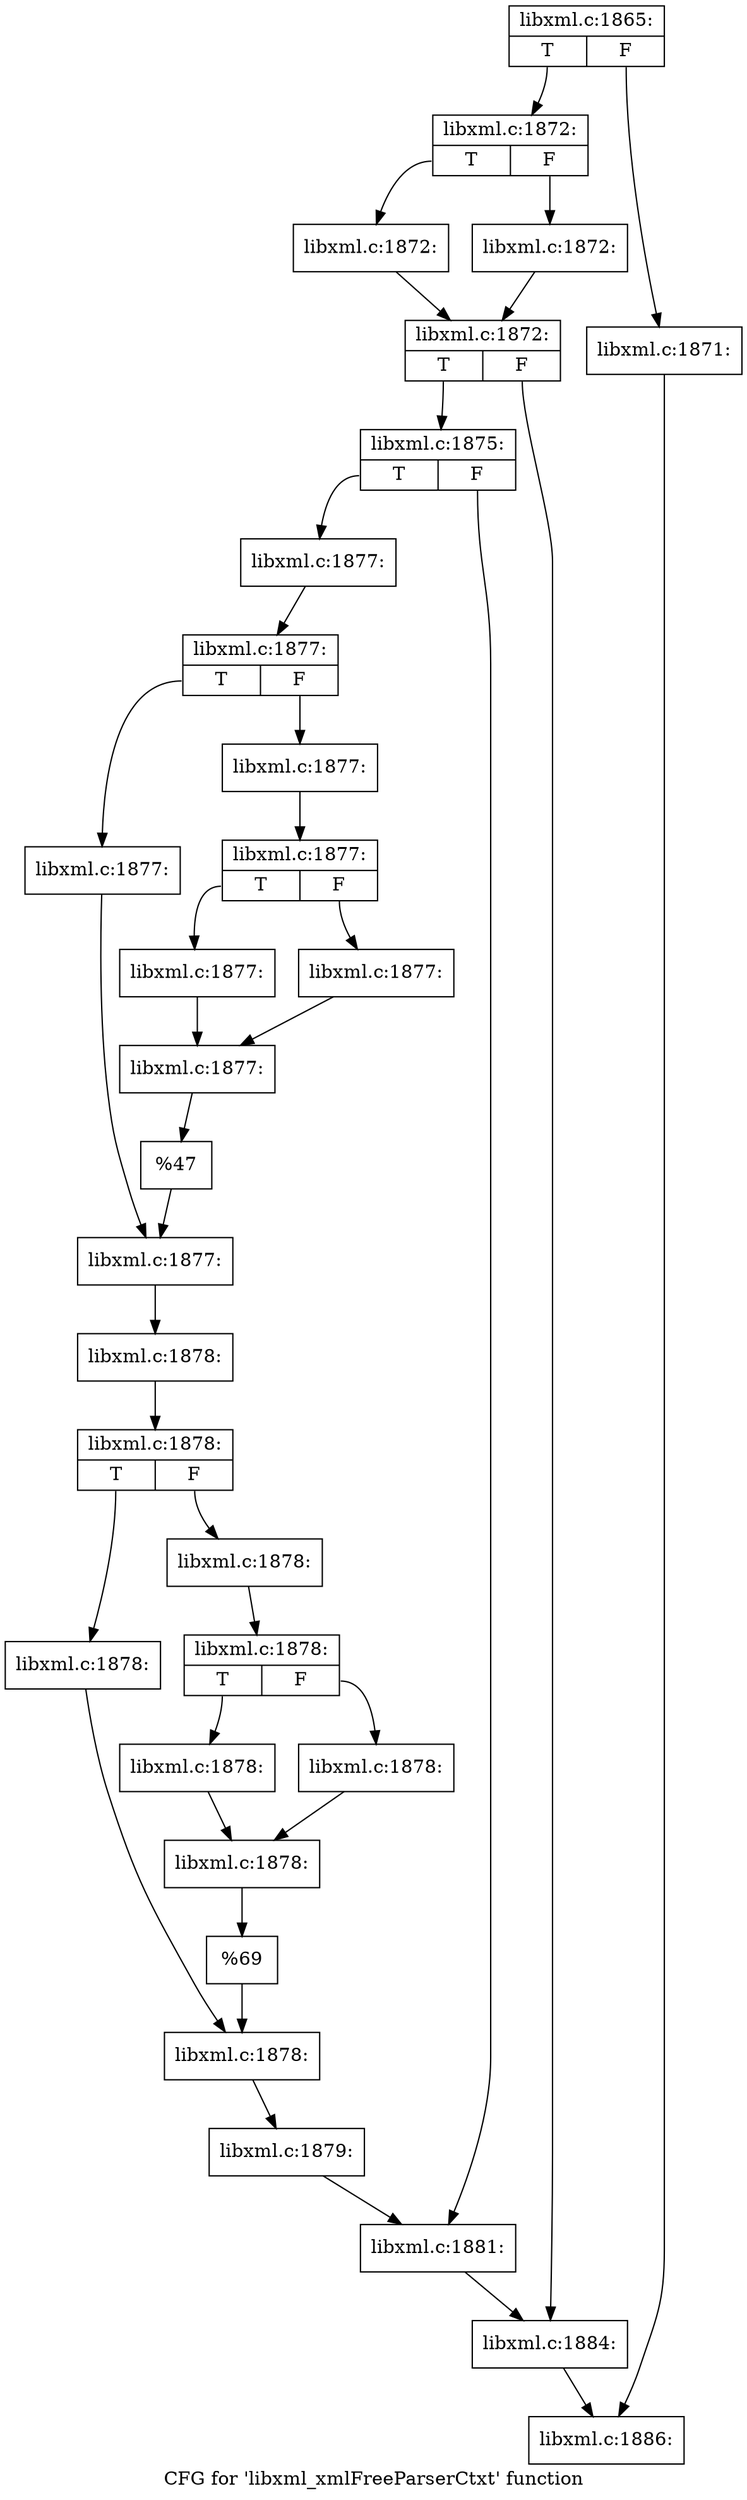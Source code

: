 digraph "CFG for 'libxml_xmlFreeParserCtxt' function" {
	label="CFG for 'libxml_xmlFreeParserCtxt' function";

	Node0x533d130 [shape=record,label="{libxml.c:1865:|{<s0>T|<s1>F}}"];
	Node0x533d130:s0 -> Node0x5688280;
	Node0x533d130:s1 -> Node0x5688230;
	Node0x5688230 [shape=record,label="{libxml.c:1871:}"];
	Node0x5688230 -> Node0x567fe10;
	Node0x5688280 [shape=record,label="{libxml.c:1872:|{<s0>T|<s1>F}}"];
	Node0x5688280:s0 -> Node0x5688aa0;
	Node0x5688280:s1 -> Node0x5688af0;
	Node0x5688aa0 [shape=record,label="{libxml.c:1872:}"];
	Node0x5688aa0 -> Node0x5688b40;
	Node0x5688af0 [shape=record,label="{libxml.c:1872:}"];
	Node0x5688af0 -> Node0x5688b40;
	Node0x5688b40 [shape=record,label="{libxml.c:1872:|{<s0>T|<s1>F}}"];
	Node0x5688b40:s0 -> Node0x56890d0;
	Node0x5688b40:s1 -> Node0x5689120;
	Node0x56890d0 [shape=record,label="{libxml.c:1875:|{<s0>T|<s1>F}}"];
	Node0x56890d0:s0 -> Node0x56897e0;
	Node0x56890d0:s1 -> Node0x5689830;
	Node0x56897e0 [shape=record,label="{libxml.c:1877:}"];
	Node0x56897e0 -> Node0x5689b60;
	Node0x5689b60 [shape=record,label="{libxml.c:1877:|{<s0>T|<s1>F}}"];
	Node0x5689b60:s0 -> Node0x5689e00;
	Node0x5689b60:s1 -> Node0x5689ea0;
	Node0x5689e00 [shape=record,label="{libxml.c:1877:}"];
	Node0x5689e00 -> Node0x5689e50;
	Node0x5689ea0 [shape=record,label="{libxml.c:1877:}"];
	Node0x5689ea0 -> Node0x568a240;
	Node0x568a240 [shape=record,label="{libxml.c:1877:|{<s0>T|<s1>F}}"];
	Node0x568a240:s0 -> Node0x568a430;
	Node0x568a240:s1 -> Node0x568a4d0;
	Node0x568a430 [shape=record,label="{libxml.c:1877:}"];
	Node0x568a430 -> Node0x568a480;
	Node0x568a4d0 [shape=record,label="{libxml.c:1877:}"];
	Node0x568a4d0 -> Node0x568a480;
	Node0x568a480 [shape=record,label="{libxml.c:1877:}"];
	Node0x568a480 -> Node0x568a1a0;
	Node0x568a1a0 [shape=record,label="{%47}"];
	Node0x568a1a0 -> Node0x5689e50;
	Node0x5689e50 [shape=record,label="{libxml.c:1877:}"];
	Node0x5689e50 -> Node0x5689ac0;
	Node0x5689ac0 [shape=record,label="{libxml.c:1878:}"];
	Node0x5689ac0 -> Node0x568b100;
	Node0x568b100 [shape=record,label="{libxml.c:1878:|{<s0>T|<s1>F}}"];
	Node0x568b100:s0 -> Node0x568b2c0;
	Node0x568b100:s1 -> Node0x568b360;
	Node0x568b2c0 [shape=record,label="{libxml.c:1878:}"];
	Node0x568b2c0 -> Node0x568b310;
	Node0x568b360 [shape=record,label="{libxml.c:1878:}"];
	Node0x568b360 -> Node0x568b700;
	Node0x568b700 [shape=record,label="{libxml.c:1878:|{<s0>T|<s1>F}}"];
	Node0x568b700:s0 -> Node0x568b8f0;
	Node0x568b700:s1 -> Node0x568b990;
	Node0x568b8f0 [shape=record,label="{libxml.c:1878:}"];
	Node0x568b8f0 -> Node0x568b940;
	Node0x568b990 [shape=record,label="{libxml.c:1878:}"];
	Node0x568b990 -> Node0x568b940;
	Node0x568b940 [shape=record,label="{libxml.c:1878:}"];
	Node0x568b940 -> Node0x568b660;
	Node0x568b660 [shape=record,label="{%69}"];
	Node0x568b660 -> Node0x568b310;
	Node0x568b310 [shape=record,label="{libxml.c:1878:}"];
	Node0x568b310 -> Node0x5689b10;
	Node0x5689b10 [shape=record,label="{libxml.c:1879:}"];
	Node0x5689b10 -> Node0x5689830;
	Node0x5689830 [shape=record,label="{libxml.c:1881:}"];
	Node0x5689830 -> Node0x5689120;
	Node0x5689120 [shape=record,label="{libxml.c:1884:}"];
	Node0x5689120 -> Node0x567fe10;
	Node0x567fe10 [shape=record,label="{libxml.c:1886:}"];
}

